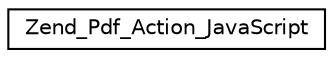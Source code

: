 digraph G
{
  edge [fontname="Helvetica",fontsize="10",labelfontname="Helvetica",labelfontsize="10"];
  node [fontname="Helvetica",fontsize="10",shape=record];
  rankdir="LR";
  Node1 [label="Zend_Pdf_Action_JavaScript",height=0.2,width=0.4,color="black", fillcolor="white", style="filled",URL="$class_zend___pdf___action___java_script.html"];
}
